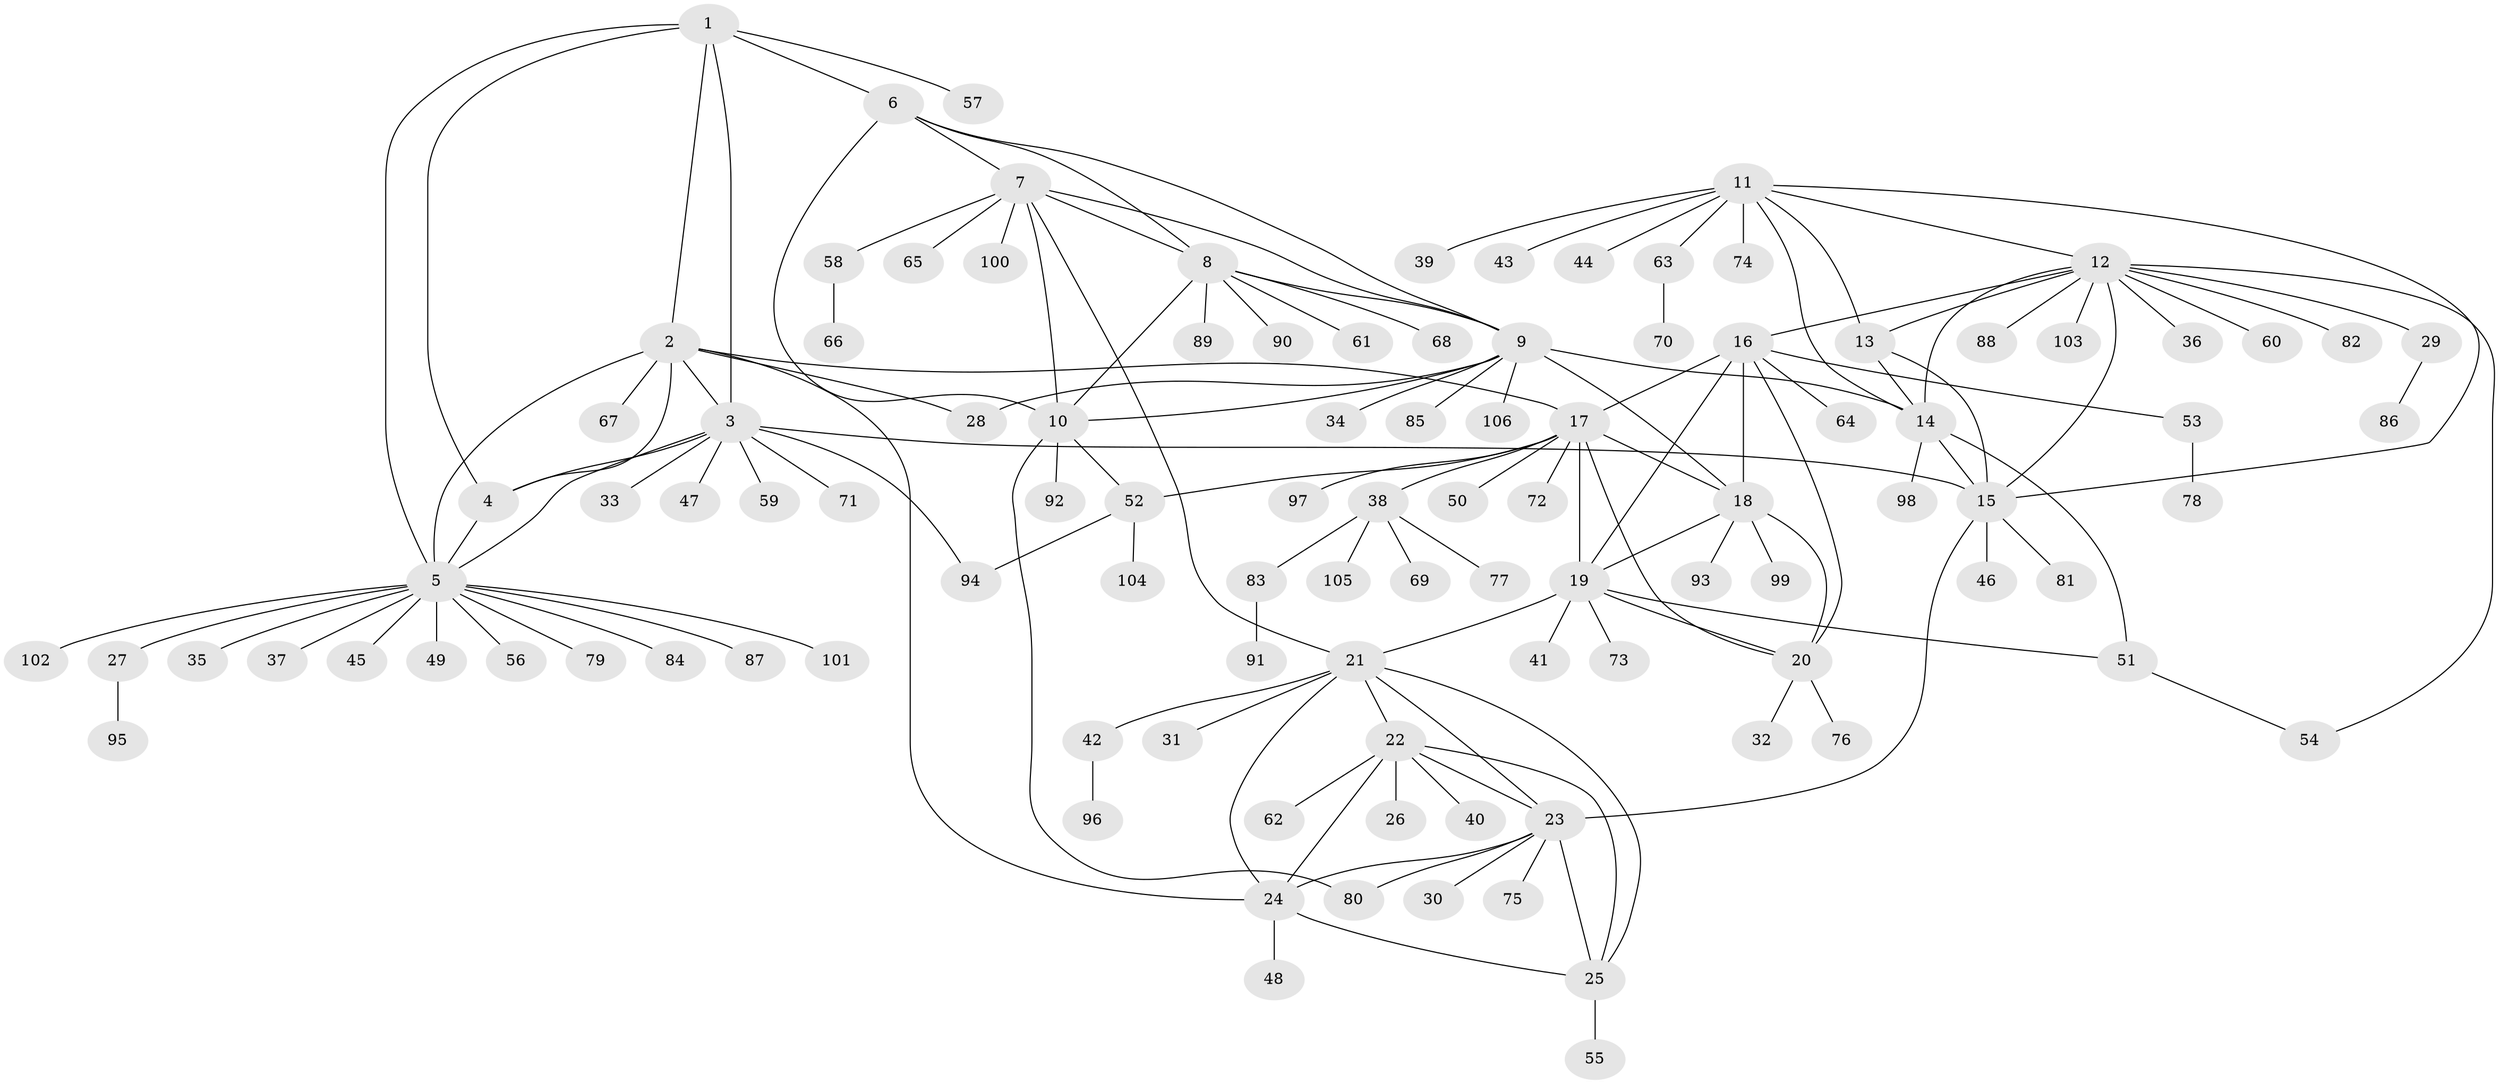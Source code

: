 // Generated by graph-tools (version 1.1) at 2025/37/03/09/25 02:37:38]
// undirected, 106 vertices, 147 edges
graph export_dot {
graph [start="1"]
  node [color=gray90,style=filled];
  1;
  2;
  3;
  4;
  5;
  6;
  7;
  8;
  9;
  10;
  11;
  12;
  13;
  14;
  15;
  16;
  17;
  18;
  19;
  20;
  21;
  22;
  23;
  24;
  25;
  26;
  27;
  28;
  29;
  30;
  31;
  32;
  33;
  34;
  35;
  36;
  37;
  38;
  39;
  40;
  41;
  42;
  43;
  44;
  45;
  46;
  47;
  48;
  49;
  50;
  51;
  52;
  53;
  54;
  55;
  56;
  57;
  58;
  59;
  60;
  61;
  62;
  63;
  64;
  65;
  66;
  67;
  68;
  69;
  70;
  71;
  72;
  73;
  74;
  75;
  76;
  77;
  78;
  79;
  80;
  81;
  82;
  83;
  84;
  85;
  86;
  87;
  88;
  89;
  90;
  91;
  92;
  93;
  94;
  95;
  96;
  97;
  98;
  99;
  100;
  101;
  102;
  103;
  104;
  105;
  106;
  1 -- 2;
  1 -- 3;
  1 -- 4;
  1 -- 5;
  1 -- 6;
  1 -- 57;
  2 -- 3;
  2 -- 4;
  2 -- 5;
  2 -- 17;
  2 -- 24;
  2 -- 28;
  2 -- 67;
  3 -- 4;
  3 -- 5;
  3 -- 15;
  3 -- 33;
  3 -- 47;
  3 -- 59;
  3 -- 71;
  3 -- 94;
  4 -- 5;
  5 -- 27;
  5 -- 35;
  5 -- 37;
  5 -- 45;
  5 -- 49;
  5 -- 56;
  5 -- 79;
  5 -- 84;
  5 -- 87;
  5 -- 101;
  5 -- 102;
  6 -- 7;
  6 -- 8;
  6 -- 9;
  6 -- 10;
  7 -- 8;
  7 -- 9;
  7 -- 10;
  7 -- 21;
  7 -- 58;
  7 -- 65;
  7 -- 100;
  8 -- 9;
  8 -- 10;
  8 -- 61;
  8 -- 68;
  8 -- 89;
  8 -- 90;
  9 -- 10;
  9 -- 14;
  9 -- 18;
  9 -- 28;
  9 -- 34;
  9 -- 85;
  9 -- 106;
  10 -- 52;
  10 -- 80;
  10 -- 92;
  11 -- 12;
  11 -- 13;
  11 -- 14;
  11 -- 15;
  11 -- 39;
  11 -- 43;
  11 -- 44;
  11 -- 63;
  11 -- 74;
  12 -- 13;
  12 -- 14;
  12 -- 15;
  12 -- 16;
  12 -- 29;
  12 -- 36;
  12 -- 54;
  12 -- 60;
  12 -- 82;
  12 -- 88;
  12 -- 103;
  13 -- 14;
  13 -- 15;
  14 -- 15;
  14 -- 51;
  14 -- 98;
  15 -- 23;
  15 -- 46;
  15 -- 81;
  16 -- 17;
  16 -- 18;
  16 -- 19;
  16 -- 20;
  16 -- 53;
  16 -- 64;
  17 -- 18;
  17 -- 19;
  17 -- 20;
  17 -- 38;
  17 -- 50;
  17 -- 52;
  17 -- 72;
  17 -- 97;
  18 -- 19;
  18 -- 20;
  18 -- 93;
  18 -- 99;
  19 -- 20;
  19 -- 21;
  19 -- 41;
  19 -- 51;
  19 -- 73;
  20 -- 32;
  20 -- 76;
  21 -- 22;
  21 -- 23;
  21 -- 24;
  21 -- 25;
  21 -- 31;
  21 -- 42;
  22 -- 23;
  22 -- 24;
  22 -- 25;
  22 -- 26;
  22 -- 40;
  22 -- 62;
  23 -- 24;
  23 -- 25;
  23 -- 30;
  23 -- 75;
  23 -- 80;
  24 -- 25;
  24 -- 48;
  25 -- 55;
  27 -- 95;
  29 -- 86;
  38 -- 69;
  38 -- 77;
  38 -- 83;
  38 -- 105;
  42 -- 96;
  51 -- 54;
  52 -- 94;
  52 -- 104;
  53 -- 78;
  58 -- 66;
  63 -- 70;
  83 -- 91;
}
